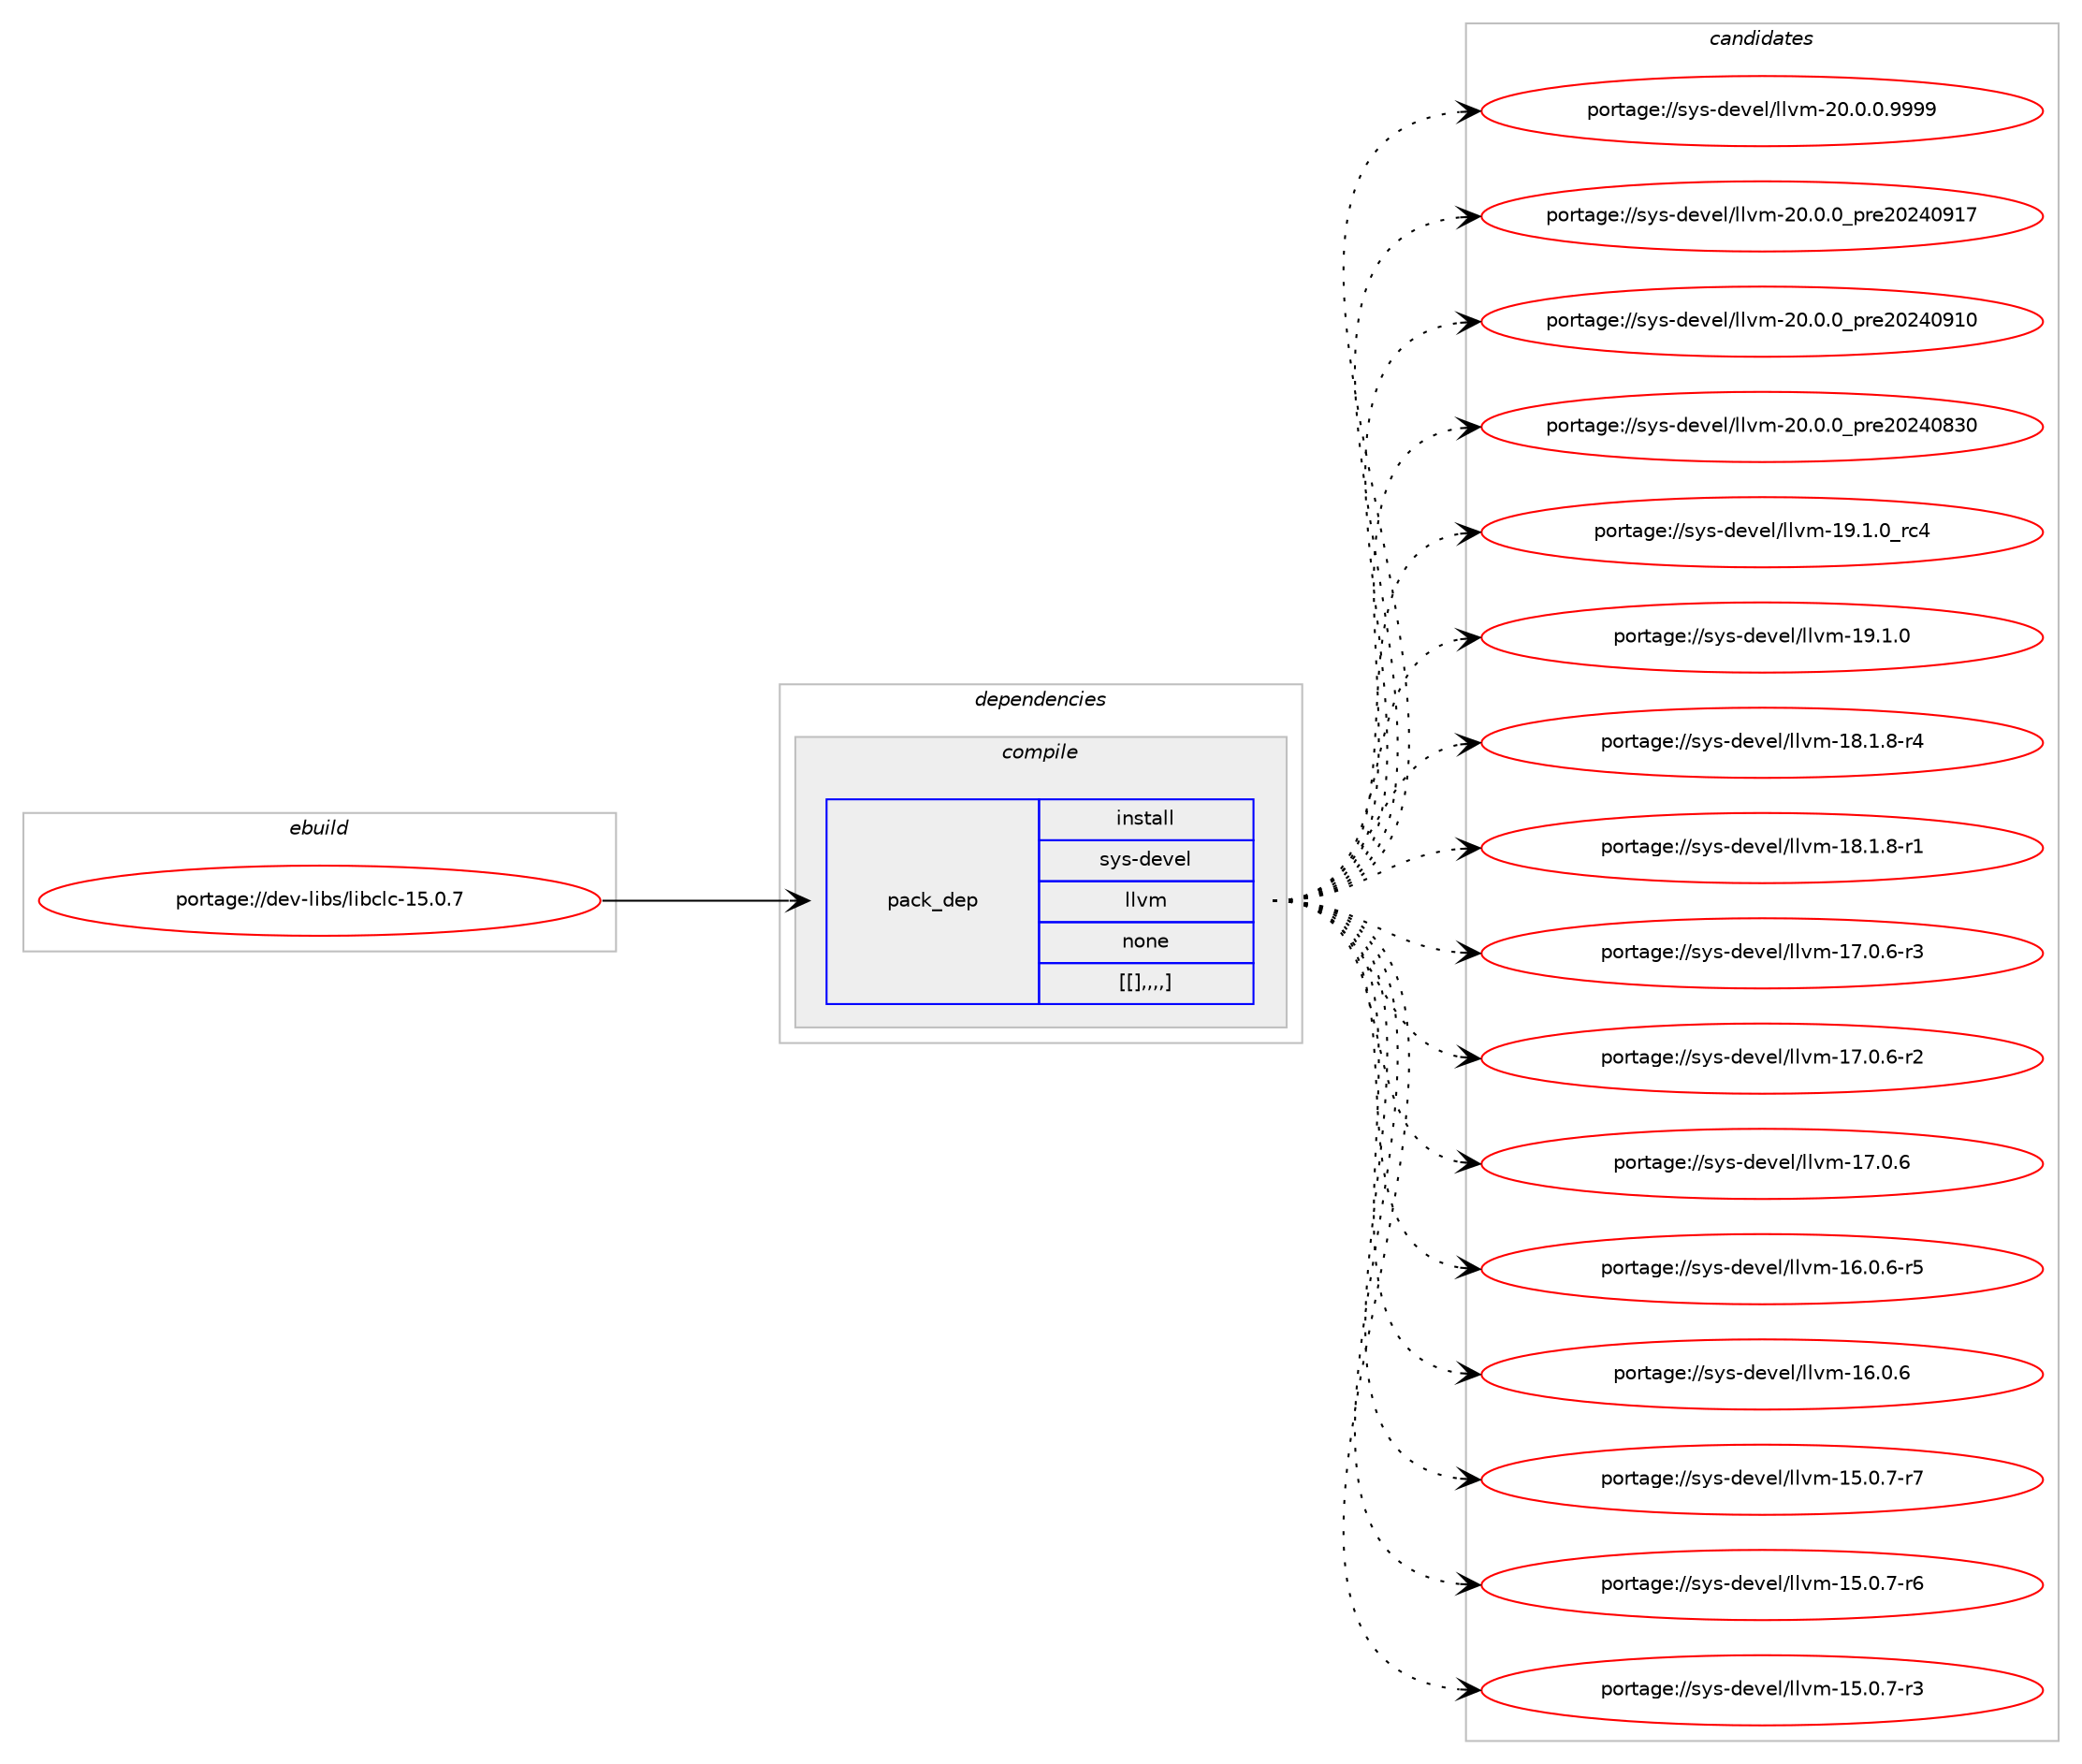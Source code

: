 digraph prolog {

# *************
# Graph options
# *************

newrank=true;
concentrate=true;
compound=true;
graph [rankdir=LR,fontname=Helvetica,fontsize=10,ranksep=1.5];#, ranksep=2.5, nodesep=0.2];
edge  [arrowhead=vee];
node  [fontname=Helvetica,fontsize=10];

# **********
# The ebuild
# **********

subgraph cluster_leftcol {
color=gray;
label=<<i>ebuild</i>>;
id [label="portage://dev-libs/libclc-15.0.7", color=red, width=4, href="../dev-libs/libclc-15.0.7.svg"];
}

# ****************
# The dependencies
# ****************

subgraph cluster_midcol {
color=gray;
label=<<i>dependencies</i>>;
subgraph cluster_compile {
fillcolor="#eeeeee";
style=filled;
label=<<i>compile</i>>;
subgraph pack82123 {
dependency110741 [label=<<TABLE BORDER="0" CELLBORDER="1" CELLSPACING="0" CELLPADDING="4" WIDTH="220"><TR><TD ROWSPAN="6" CELLPADDING="30">pack_dep</TD></TR><TR><TD WIDTH="110">install</TD></TR><TR><TD>sys-devel</TD></TR><TR><TD>llvm</TD></TR><TR><TD>none</TD></TR><TR><TD>[[],,,,]</TD></TR></TABLE>>, shape=none, color=blue];
}
id:e -> dependency110741:w [weight=20,style="solid",arrowhead="vee"];
}
subgraph cluster_compileandrun {
fillcolor="#eeeeee";
style=filled;
label=<<i>compile and run</i>>;
}
subgraph cluster_run {
fillcolor="#eeeeee";
style=filled;
label=<<i>run</i>>;
}
}

# **************
# The candidates
# **************

subgraph cluster_choices {
rank=same;
color=gray;
label=<<i>candidates</i>>;

subgraph choice82123 {
color=black;
nodesep=1;
choice1151211154510010111810110847108108118109455048464846484657575757 [label="portage://sys-devel/llvm-20.0.0.9999", color=red, width=4,href="../sys-devel/llvm-20.0.0.9999.svg"];
choice115121115451001011181011084710810811810945504846484648951121141015048505248574955 [label="portage://sys-devel/llvm-20.0.0_pre20240917", color=red, width=4,href="../sys-devel/llvm-20.0.0_pre20240917.svg"];
choice115121115451001011181011084710810811810945504846484648951121141015048505248574948 [label="portage://sys-devel/llvm-20.0.0_pre20240910", color=red, width=4,href="../sys-devel/llvm-20.0.0_pre20240910.svg"];
choice115121115451001011181011084710810811810945504846484648951121141015048505248565148 [label="portage://sys-devel/llvm-20.0.0_pre20240830", color=red, width=4,href="../sys-devel/llvm-20.0.0_pre20240830.svg"];
choice115121115451001011181011084710810811810945495746494648951149952 [label="portage://sys-devel/llvm-19.1.0_rc4", color=red, width=4,href="../sys-devel/llvm-19.1.0_rc4.svg"];
choice115121115451001011181011084710810811810945495746494648 [label="portage://sys-devel/llvm-19.1.0", color=red, width=4,href="../sys-devel/llvm-19.1.0.svg"];
choice1151211154510010111810110847108108118109454956464946564511452 [label="portage://sys-devel/llvm-18.1.8-r4", color=red, width=4,href="../sys-devel/llvm-18.1.8-r4.svg"];
choice1151211154510010111810110847108108118109454956464946564511449 [label="portage://sys-devel/llvm-18.1.8-r1", color=red, width=4,href="../sys-devel/llvm-18.1.8-r1.svg"];
choice1151211154510010111810110847108108118109454955464846544511451 [label="portage://sys-devel/llvm-17.0.6-r3", color=red, width=4,href="../sys-devel/llvm-17.0.6-r3.svg"];
choice1151211154510010111810110847108108118109454955464846544511450 [label="portage://sys-devel/llvm-17.0.6-r2", color=red, width=4,href="../sys-devel/llvm-17.0.6-r2.svg"];
choice115121115451001011181011084710810811810945495546484654 [label="portage://sys-devel/llvm-17.0.6", color=red, width=4,href="../sys-devel/llvm-17.0.6.svg"];
choice1151211154510010111810110847108108118109454954464846544511453 [label="portage://sys-devel/llvm-16.0.6-r5", color=red, width=4,href="../sys-devel/llvm-16.0.6-r5.svg"];
choice115121115451001011181011084710810811810945495446484654 [label="portage://sys-devel/llvm-16.0.6", color=red, width=4,href="../sys-devel/llvm-16.0.6.svg"];
choice1151211154510010111810110847108108118109454953464846554511455 [label="portage://sys-devel/llvm-15.0.7-r7", color=red, width=4,href="../sys-devel/llvm-15.0.7-r7.svg"];
choice1151211154510010111810110847108108118109454953464846554511454 [label="portage://sys-devel/llvm-15.0.7-r6", color=red, width=4,href="../sys-devel/llvm-15.0.7-r6.svg"];
choice1151211154510010111810110847108108118109454953464846554511451 [label="portage://sys-devel/llvm-15.0.7-r3", color=red, width=4,href="../sys-devel/llvm-15.0.7-r3.svg"];
dependency110741:e -> choice1151211154510010111810110847108108118109455048464846484657575757:w [style=dotted,weight="100"];
dependency110741:e -> choice115121115451001011181011084710810811810945504846484648951121141015048505248574955:w [style=dotted,weight="100"];
dependency110741:e -> choice115121115451001011181011084710810811810945504846484648951121141015048505248574948:w [style=dotted,weight="100"];
dependency110741:e -> choice115121115451001011181011084710810811810945504846484648951121141015048505248565148:w [style=dotted,weight="100"];
dependency110741:e -> choice115121115451001011181011084710810811810945495746494648951149952:w [style=dotted,weight="100"];
dependency110741:e -> choice115121115451001011181011084710810811810945495746494648:w [style=dotted,weight="100"];
dependency110741:e -> choice1151211154510010111810110847108108118109454956464946564511452:w [style=dotted,weight="100"];
dependency110741:e -> choice1151211154510010111810110847108108118109454956464946564511449:w [style=dotted,weight="100"];
dependency110741:e -> choice1151211154510010111810110847108108118109454955464846544511451:w [style=dotted,weight="100"];
dependency110741:e -> choice1151211154510010111810110847108108118109454955464846544511450:w [style=dotted,weight="100"];
dependency110741:e -> choice115121115451001011181011084710810811810945495546484654:w [style=dotted,weight="100"];
dependency110741:e -> choice1151211154510010111810110847108108118109454954464846544511453:w [style=dotted,weight="100"];
dependency110741:e -> choice115121115451001011181011084710810811810945495446484654:w [style=dotted,weight="100"];
dependency110741:e -> choice1151211154510010111810110847108108118109454953464846554511455:w [style=dotted,weight="100"];
dependency110741:e -> choice1151211154510010111810110847108108118109454953464846554511454:w [style=dotted,weight="100"];
dependency110741:e -> choice1151211154510010111810110847108108118109454953464846554511451:w [style=dotted,weight="100"];
}
}

}
